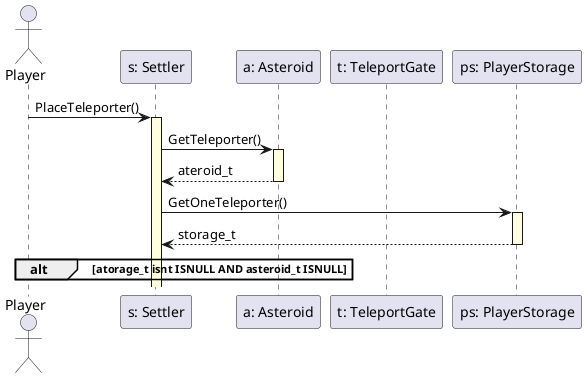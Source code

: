 @startuml

skinparam SequenceLifeLineBackgroundColor LightYellow

actor Player as player
participant "s: Settler" as settler
participant "a: Asteroid" as asteroid
participant "t: TeleportGate" as teleport
participant "ps: PlayerStorage" as storage

player -> settler ++: PlaceTeleporter()
settler -> asteroid ++: GetTeleporter()
asteroid --> settler -- : ateroid_t
settler -> storage ++: GetOneTeleporter()
storage --> settler -- : storage_t

alt atorage_t isnt ISNULL AND asteroid_t ISNULL
    
end


@enduml
